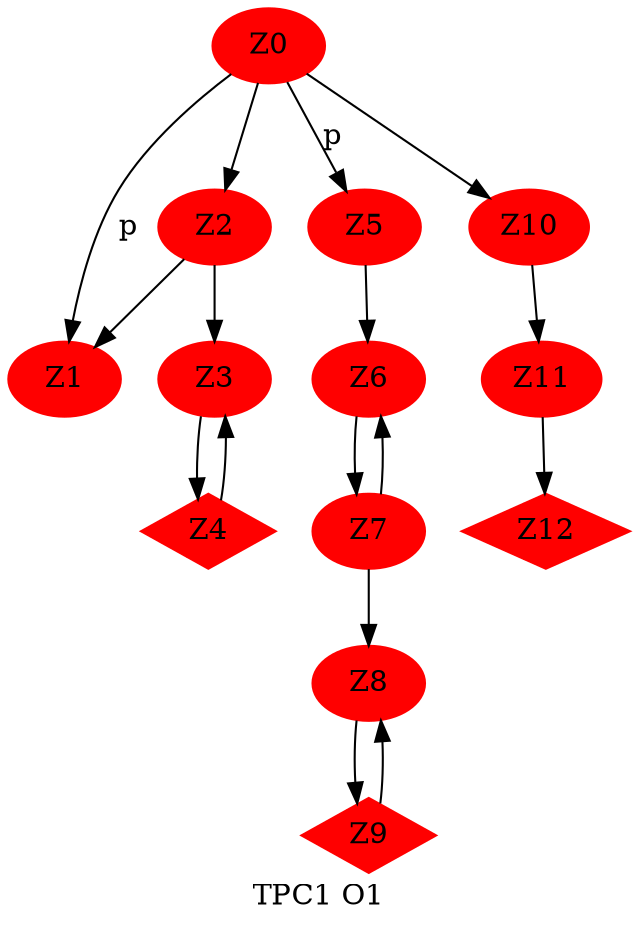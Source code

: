 digraph tpc1 {
               node [style=filled,color=red];
               Z0 ->Z1 [label= "p"];
               Z0:Z1 -> Z2 -> Z3 -> Z4;
               Z2 -> Z1; Z4 -> Z3;
               Z0 -> Z5 [label="p"];
               Z5 -> Z6 -> Z7 ->Z8 -> Z9;
               Z7 -> Z6; Z9 -> Z8;
               Z0 -> Z10 -> Z11 -> Z12;
               label = "TPC1 O1"
       
       Z4[shape=Mdiamond]
       Z9[shape=Mdiamond]
       Z12[shape=Mdiamond]
}